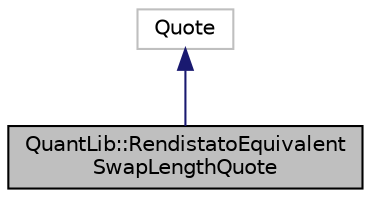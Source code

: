digraph "QuantLib::RendistatoEquivalentSwapLengthQuote"
{
  edge [fontname="Helvetica",fontsize="10",labelfontname="Helvetica",labelfontsize="10"];
  node [fontname="Helvetica",fontsize="10",shape=record];
  Node1 [label="QuantLib::RendistatoEquivalent\lSwapLengthQuote",height=0.2,width=0.4,color="black", fillcolor="grey75", style="filled", fontcolor="black"];
  Node2 -> Node1 [dir="back",color="midnightblue",fontsize="10",style="solid"];
  Node2 [label="Quote",height=0.2,width=0.4,color="grey75", fillcolor="white", style="filled"];
}

